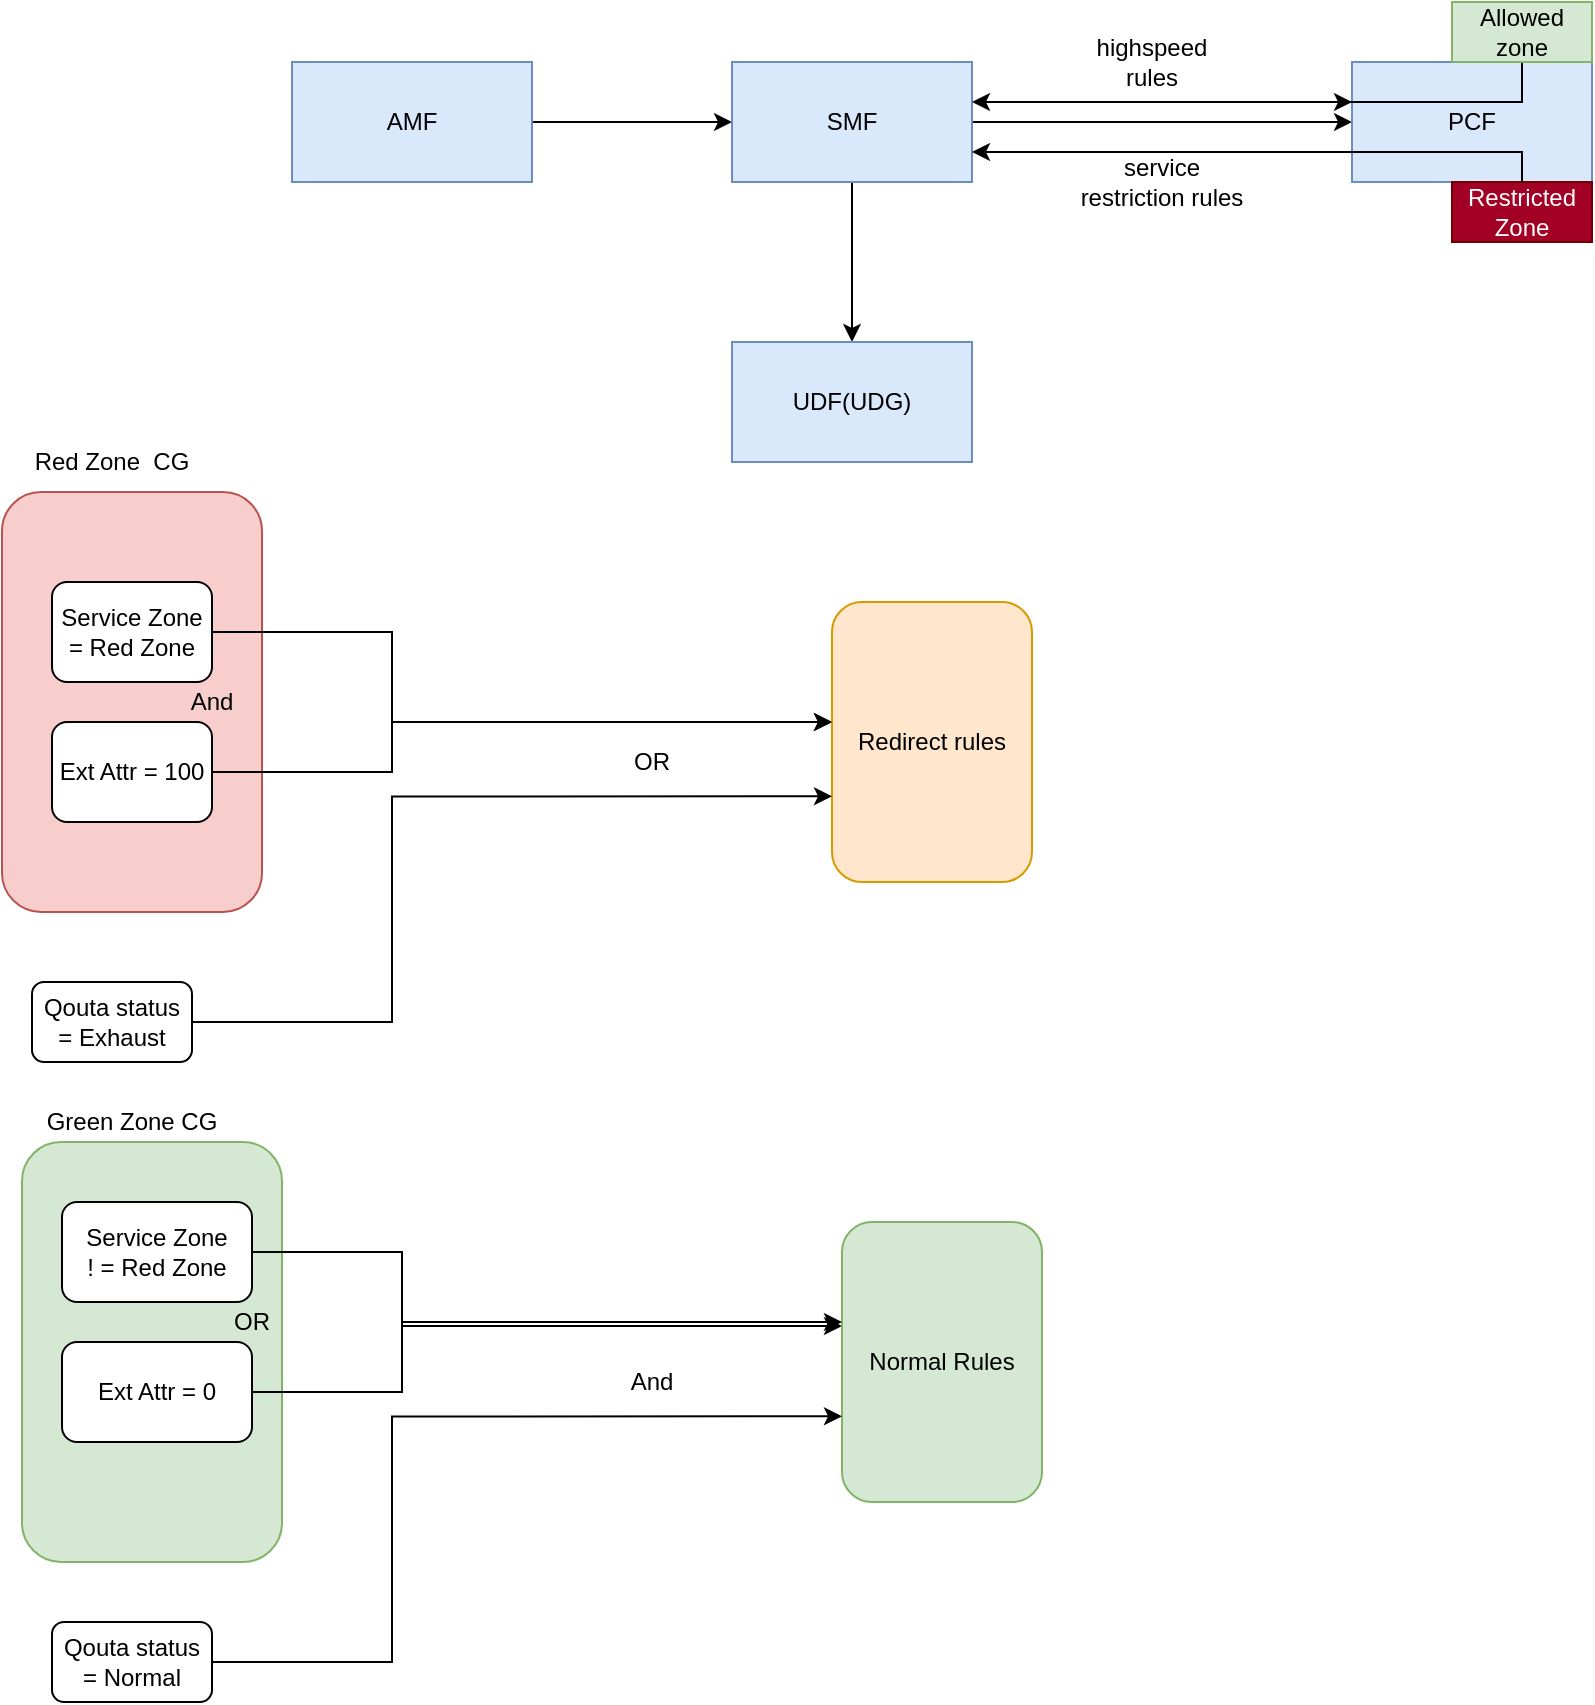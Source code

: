 <mxfile version="14.8.2" type="github">
  <diagram id="Ijfy7Kx-KEOetB3Wqyad" name="zone">
    <mxGraphModel dx="1102" dy="633" grid="1" gridSize="10" guides="1" tooltips="1" connect="1" arrows="1" fold="1" page="1" pageScale="1" pageWidth="850" pageHeight="1100" math="0" shadow="0">
      <root>
        <mxCell id="0" />
        <mxCell id="1" parent="0" />
        <mxCell id="Xcf3TFF7q5ow1nWO3iqj-13" value="" style="rounded=1;whiteSpace=wrap;html=1;fillColor=#f8cecc;strokeColor=#b85450;" vertex="1" parent="1">
          <mxGeometry x="35" y="375" width="130" height="210" as="geometry" />
        </mxCell>
        <mxCell id="_udvASaIi87xiB8DKFrE-3" value="" style="edgeStyle=orthogonalEdgeStyle;rounded=0;orthogonalLoop=1;jettySize=auto;html=1;" parent="1" source="_udvASaIi87xiB8DKFrE-1" target="_udvASaIi87xiB8DKFrE-2" edge="1">
          <mxGeometry relative="1" as="geometry" />
        </mxCell>
        <mxCell id="_udvASaIi87xiB8DKFrE-1" value="AMF" style="rounded=0;whiteSpace=wrap;html=1;fillColor=#dae8fc;strokeColor=#6c8ebf;" parent="1" vertex="1">
          <mxGeometry x="180" y="160" width="120" height="60" as="geometry" />
        </mxCell>
        <mxCell id="_udvASaIi87xiB8DKFrE-5" value="" style="edgeStyle=orthogonalEdgeStyle;rounded=0;orthogonalLoop=1;jettySize=auto;html=1;" parent="1" source="_udvASaIi87xiB8DKFrE-2" target="_udvASaIi87xiB8DKFrE-4" edge="1">
          <mxGeometry relative="1" as="geometry">
            <Array as="points">
              <mxPoint x="600" y="190" />
              <mxPoint x="600" y="190" />
            </Array>
          </mxGeometry>
        </mxCell>
        <mxCell id="_udvASaIi87xiB8DKFrE-7" value="" style="edgeStyle=orthogonalEdgeStyle;rounded=0;orthogonalLoop=1;jettySize=auto;html=1;" parent="1" source="_udvASaIi87xiB8DKFrE-2" target="_udvASaIi87xiB8DKFrE-6" edge="1">
          <mxGeometry relative="1" as="geometry" />
        </mxCell>
        <mxCell id="_udvASaIi87xiB8DKFrE-2" value="SMF" style="rounded=0;whiteSpace=wrap;html=1;fillColor=#dae8fc;strokeColor=#6c8ebf;" parent="1" vertex="1">
          <mxGeometry x="400" y="160" width="120" height="60" as="geometry" />
        </mxCell>
        <mxCell id="_udvASaIi87xiB8DKFrE-4" value="PCF" style="rounded=0;whiteSpace=wrap;html=1;fillColor=#dae8fc;strokeColor=#6c8ebf;" parent="1" vertex="1">
          <mxGeometry x="710" y="160" width="120" height="60" as="geometry" />
        </mxCell>
        <mxCell id="_udvASaIi87xiB8DKFrE-6" value="UDF(UDG)" style="whiteSpace=wrap;html=1;rounded=0;strokeColor=#6c8ebf;fillColor=#dae8fc;" parent="1" vertex="1">
          <mxGeometry x="400" y="300" width="120" height="60" as="geometry" />
        </mxCell>
        <mxCell id="_udvASaIi87xiB8DKFrE-10" value="Restricted Zone" style="text;html=1;strokeColor=#6F0000;fillColor=#a20025;align=center;verticalAlign=middle;whiteSpace=wrap;rounded=0;fontColor=#ffffff;" parent="1" vertex="1">
          <mxGeometry x="760" y="220" width="70" height="30" as="geometry" />
        </mxCell>
        <mxCell id="_udvASaIi87xiB8DKFrE-12" value="" style="edgeStyle=orthogonalEdgeStyle;rounded=0;orthogonalLoop=1;jettySize=auto;html=1;" parent="1" source="_udvASaIi87xiB8DKFrE-11" target="_udvASaIi87xiB8DKFrE-4" edge="1">
          <mxGeometry relative="1" as="geometry">
            <Array as="points">
              <mxPoint x="650" y="180" />
              <mxPoint x="650" y="180" />
            </Array>
          </mxGeometry>
        </mxCell>
        <mxCell id="_udvASaIi87xiB8DKFrE-13" style="edgeStyle=orthogonalEdgeStyle;rounded=0;orthogonalLoop=1;jettySize=auto;html=1;" parent="1" source="_udvASaIi87xiB8DKFrE-11" target="_udvASaIi87xiB8DKFrE-4" edge="1">
          <mxGeometry relative="1" as="geometry">
            <Array as="points">
              <mxPoint x="735" y="170" />
              <mxPoint x="735" y="170" />
            </Array>
          </mxGeometry>
        </mxCell>
        <mxCell id="_udvASaIi87xiB8DKFrE-14" style="edgeStyle=orthogonalEdgeStyle;rounded=0;orthogonalLoop=1;jettySize=auto;html=1;" parent="1" source="_udvASaIi87xiB8DKFrE-11" edge="1">
          <mxGeometry relative="1" as="geometry">
            <mxPoint x="520" y="180" as="targetPoint" />
            <Array as="points">
              <mxPoint x="735" y="180" />
              <mxPoint x="520" y="180" />
            </Array>
          </mxGeometry>
        </mxCell>
        <mxCell id="_udvASaIi87xiB8DKFrE-11" value="Allowed zone" style="text;html=1;strokeColor=#82b366;fillColor=#d5e8d4;align=center;verticalAlign=middle;whiteSpace=wrap;rounded=0;" parent="1" vertex="1">
          <mxGeometry x="760" y="130" width="70" height="30" as="geometry" />
        </mxCell>
        <mxCell id="_udvASaIi87xiB8DKFrE-15" style="edgeStyle=orthogonalEdgeStyle;rounded=0;orthogonalLoop=1;jettySize=auto;html=1;exitX=0.5;exitY=0;exitDx=0;exitDy=0;entryX=1;entryY=0.75;entryDx=0;entryDy=0;" parent="1" source="_udvASaIi87xiB8DKFrE-10" target="_udvASaIi87xiB8DKFrE-2" edge="1">
          <mxGeometry relative="1" as="geometry">
            <Array as="points">
              <mxPoint x="795" y="205" />
            </Array>
          </mxGeometry>
        </mxCell>
        <mxCell id="_udvASaIi87xiB8DKFrE-18" value="highspeed rules" style="text;html=1;strokeColor=none;fillColor=none;align=center;verticalAlign=middle;whiteSpace=wrap;rounded=0;" parent="1" vertex="1">
          <mxGeometry x="570" y="150" width="80" height="20" as="geometry" />
        </mxCell>
        <mxCell id="_udvASaIi87xiB8DKFrE-19" value="service restriction rules" style="text;html=1;strokeColor=none;fillColor=none;align=center;verticalAlign=middle;whiteSpace=wrap;rounded=0;" parent="1" vertex="1">
          <mxGeometry x="570" y="210" width="90" height="20" as="geometry" />
        </mxCell>
        <mxCell id="Xcf3TFF7q5ow1nWO3iqj-9" style="edgeStyle=orthogonalEdgeStyle;rounded=0;orthogonalLoop=1;jettySize=auto;html=1;" edge="1" parent="1" source="Xcf3TFF7q5ow1nWO3iqj-1" target="Xcf3TFF7q5ow1nWO3iqj-2">
          <mxGeometry relative="1" as="geometry">
            <mxPoint x="290" y="482" as="targetPoint" />
            <Array as="points">
              <mxPoint x="230" y="445" />
              <mxPoint x="230" y="490" />
            </Array>
          </mxGeometry>
        </mxCell>
        <mxCell id="Xcf3TFF7q5ow1nWO3iqj-1" value="Service Zone = Red Zone" style="rounded=1;whiteSpace=wrap;html=1;" vertex="1" parent="1">
          <mxGeometry x="60" y="420" width="80" height="50" as="geometry" />
        </mxCell>
        <mxCell id="Xcf3TFF7q5ow1nWO3iqj-2" value="Redirect rules" style="rounded=1;whiteSpace=wrap;html=1;fillColor=#ffe6cc;strokeColor=#d79b00;" vertex="1" parent="1">
          <mxGeometry x="450" y="430" width="100" height="140" as="geometry" />
        </mxCell>
        <mxCell id="Xcf3TFF7q5ow1nWO3iqj-7" style="edgeStyle=orthogonalEdgeStyle;rounded=0;orthogonalLoop=1;jettySize=auto;html=1;" edge="1" parent="1" source="Xcf3TFF7q5ow1nWO3iqj-4" target="Xcf3TFF7q5ow1nWO3iqj-2">
          <mxGeometry relative="1" as="geometry">
            <mxPoint x="450" y="495" as="targetPoint" />
            <Array as="points">
              <mxPoint x="230" y="515" />
              <mxPoint x="230" y="490" />
            </Array>
          </mxGeometry>
        </mxCell>
        <mxCell id="Xcf3TFF7q5ow1nWO3iqj-4" value="Ext Attr = 100" style="rounded=1;whiteSpace=wrap;html=1;" vertex="1" parent="1">
          <mxGeometry x="60" y="490" width="80" height="50" as="geometry" />
        </mxCell>
        <mxCell id="Xcf3TFF7q5ow1nWO3iqj-12" style="edgeStyle=orthogonalEdgeStyle;rounded=0;orthogonalLoop=1;jettySize=auto;html=1;entryX=0;entryY=0.694;entryDx=0;entryDy=0;entryPerimeter=0;" edge="1" parent="1" source="Xcf3TFF7q5ow1nWO3iqj-6" target="Xcf3TFF7q5ow1nWO3iqj-2">
          <mxGeometry relative="1" as="geometry">
            <Array as="points">
              <mxPoint x="230" y="640" />
              <mxPoint x="230" y="527" />
            </Array>
          </mxGeometry>
        </mxCell>
        <mxCell id="Xcf3TFF7q5ow1nWO3iqj-6" value="Qouta status = Exhaust" style="rounded=1;whiteSpace=wrap;html=1;" vertex="1" parent="1">
          <mxGeometry x="50" y="620" width="80" height="40" as="geometry" />
        </mxCell>
        <mxCell id="Xcf3TFF7q5ow1nWO3iqj-10" value="And" style="text;html=1;strokeColor=none;fillColor=none;align=center;verticalAlign=middle;whiteSpace=wrap;rounded=0;" vertex="1" parent="1">
          <mxGeometry x="120" y="470" width="40" height="20" as="geometry" />
        </mxCell>
        <mxCell id="Xcf3TFF7q5ow1nWO3iqj-14" value="Red Zone&amp;nbsp; CG" style="text;html=1;strokeColor=none;fillColor=none;align=center;verticalAlign=middle;whiteSpace=wrap;rounded=0;" vertex="1" parent="1">
          <mxGeometry x="40" y="350" width="100" height="20" as="geometry" />
        </mxCell>
        <mxCell id="Xcf3TFF7q5ow1nWO3iqj-15" value="OR" style="text;html=1;strokeColor=none;fillColor=none;align=center;verticalAlign=middle;whiteSpace=wrap;rounded=0;" vertex="1" parent="1">
          <mxGeometry x="340" y="500" width="40" height="20" as="geometry" />
        </mxCell>
        <mxCell id="Xcf3TFF7q5ow1nWO3iqj-35" value="" style="rounded=1;whiteSpace=wrap;html=1;fillColor=#d5e8d4;strokeColor=#82b366;" vertex="1" parent="1">
          <mxGeometry x="45" y="700" width="130" height="210" as="geometry" />
        </mxCell>
        <mxCell id="Xcf3TFF7q5ow1nWO3iqj-36" style="edgeStyle=orthogonalEdgeStyle;rounded=0;orthogonalLoop=1;jettySize=auto;html=1;" edge="1" parent="1" source="Xcf3TFF7q5ow1nWO3iqj-37" target="Xcf3TFF7q5ow1nWO3iqj-38">
          <mxGeometry relative="1" as="geometry">
            <mxPoint x="295" y="792" as="targetPoint" />
            <Array as="points">
              <mxPoint x="235" y="755" />
              <mxPoint x="235" y="792" />
            </Array>
          </mxGeometry>
        </mxCell>
        <mxCell id="Xcf3TFF7q5ow1nWO3iqj-37" value="Service Zone &lt;br&gt;! = Red Zone" style="rounded=1;whiteSpace=wrap;html=1;" vertex="1" parent="1">
          <mxGeometry x="65" y="730" width="95" height="50" as="geometry" />
        </mxCell>
        <mxCell id="Xcf3TFF7q5ow1nWO3iqj-38" value="Normal Rules" style="rounded=1;whiteSpace=wrap;html=1;fillColor=#d5e8d4;strokeColor=#82b366;" vertex="1" parent="1">
          <mxGeometry x="455" y="740" width="100" height="140" as="geometry" />
        </mxCell>
        <mxCell id="Xcf3TFF7q5ow1nWO3iqj-39" style="edgeStyle=orthogonalEdgeStyle;rounded=0;orthogonalLoop=1;jettySize=auto;html=1;" edge="1" parent="1" source="Xcf3TFF7q5ow1nWO3iqj-40">
          <mxGeometry relative="1" as="geometry">
            <mxPoint x="455" y="790" as="targetPoint" />
            <Array as="points">
              <mxPoint x="235" y="825" />
              <mxPoint x="235" y="790" />
            </Array>
          </mxGeometry>
        </mxCell>
        <mxCell id="Xcf3TFF7q5ow1nWO3iqj-40" value="Ext Attr = 0" style="rounded=1;whiteSpace=wrap;html=1;" vertex="1" parent="1">
          <mxGeometry x="65" y="800" width="95" height="50" as="geometry" />
        </mxCell>
        <mxCell id="Xcf3TFF7q5ow1nWO3iqj-41" style="edgeStyle=orthogonalEdgeStyle;rounded=0;orthogonalLoop=1;jettySize=auto;html=1;entryX=0;entryY=0.694;entryDx=0;entryDy=0;entryPerimeter=0;" edge="1" parent="1" source="Xcf3TFF7q5ow1nWO3iqj-42" target="Xcf3TFF7q5ow1nWO3iqj-38">
          <mxGeometry relative="1" as="geometry">
            <Array as="points">
              <mxPoint x="230" y="960" />
              <mxPoint x="230" y="837" />
            </Array>
          </mxGeometry>
        </mxCell>
        <mxCell id="Xcf3TFF7q5ow1nWO3iqj-42" value="Qouta status = Normal" style="rounded=1;whiteSpace=wrap;html=1;" vertex="1" parent="1">
          <mxGeometry x="60" y="940" width="80" height="40" as="geometry" />
        </mxCell>
        <mxCell id="Xcf3TFF7q5ow1nWO3iqj-43" value="OR" style="text;html=1;strokeColor=none;fillColor=none;align=center;verticalAlign=middle;whiteSpace=wrap;rounded=0;" vertex="1" parent="1">
          <mxGeometry x="140" y="780" width="40" height="20" as="geometry" />
        </mxCell>
        <mxCell id="Xcf3TFF7q5ow1nWO3iqj-44" value="Green Zone CG" style="text;html=1;strokeColor=none;fillColor=none;align=center;verticalAlign=middle;whiteSpace=wrap;rounded=0;" vertex="1" parent="1">
          <mxGeometry x="50" y="680" width="100" height="20" as="geometry" />
        </mxCell>
        <mxCell id="Xcf3TFF7q5ow1nWO3iqj-45" value="And" style="text;html=1;strokeColor=none;fillColor=none;align=center;verticalAlign=middle;whiteSpace=wrap;rounded=0;" vertex="1" parent="1">
          <mxGeometry x="340" y="810" width="40" height="20" as="geometry" />
        </mxCell>
      </root>
    </mxGraphModel>
  </diagram>
</mxfile>
